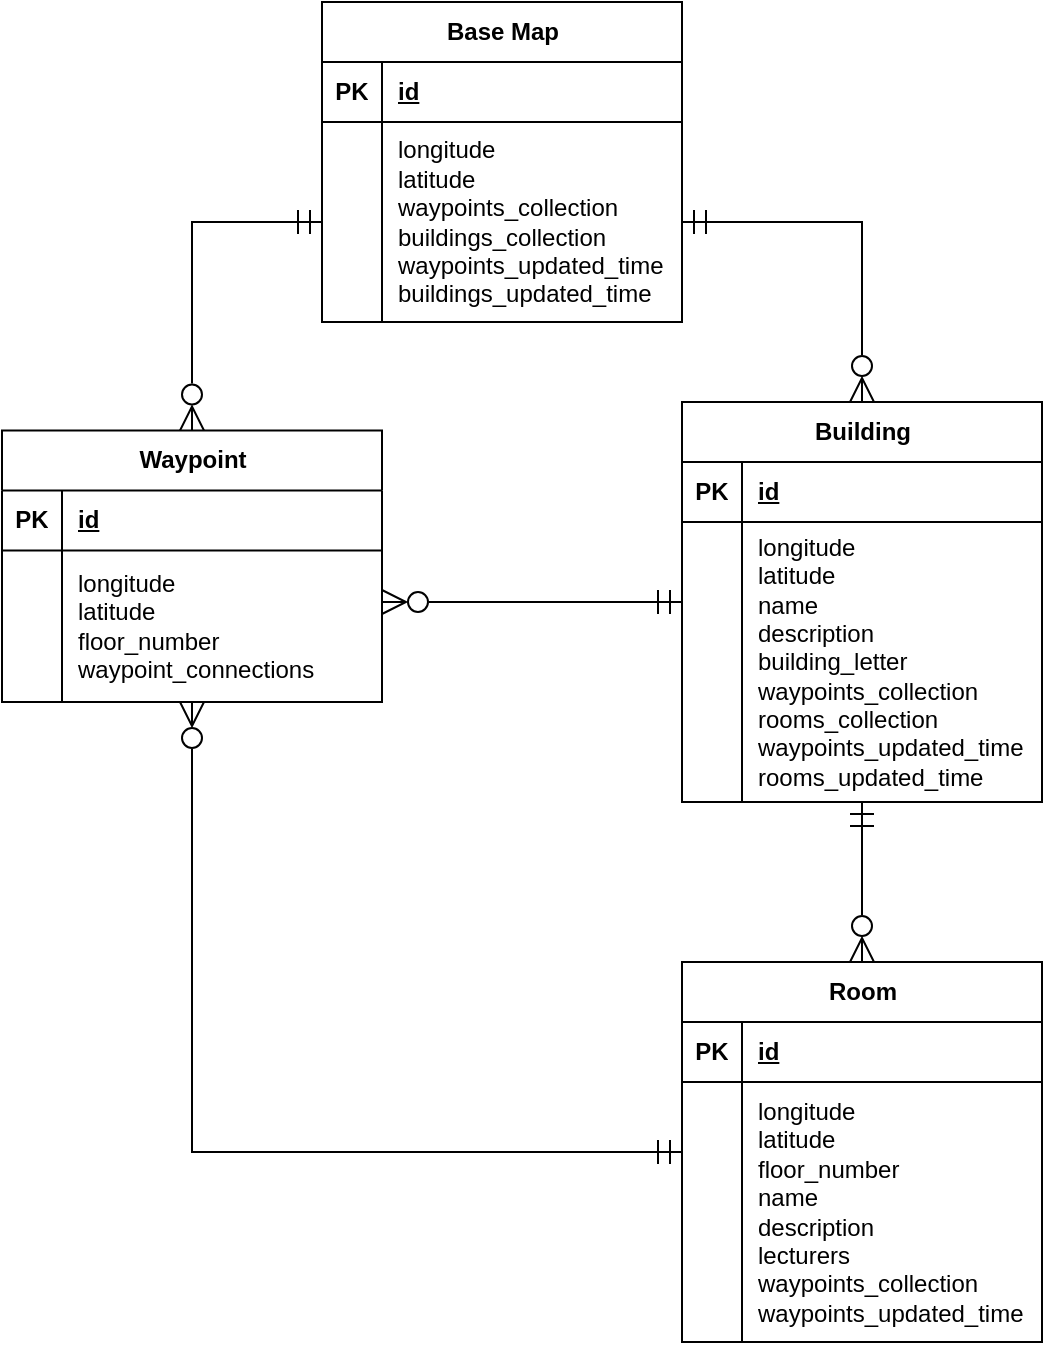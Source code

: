 <mxfile version="26.0.9">
  <diagram name="Page-1" id="L0TMY35DObfDmX4PfZSR">
    <mxGraphModel dx="698" dy="878" grid="1" gridSize="10" guides="1" tooltips="1" connect="1" arrows="1" fold="1" page="1" pageScale="1" pageWidth="827" pageHeight="1169" math="0" shadow="0">
      <root>
        <mxCell id="0" />
        <mxCell id="1" parent="0" />
        <mxCell id="TXDJFziTyYmahO-NdrF_-3" value="Base Map" style="shape=table;startSize=30;container=1;collapsible=1;childLayout=tableLayout;fixedRows=1;rowLines=0;fontStyle=1;align=center;resizeLast=1;html=1;" parent="1" vertex="1">
          <mxGeometry x="290" y="60" width="180" height="160" as="geometry" />
        </mxCell>
        <mxCell id="TXDJFziTyYmahO-NdrF_-4" value="" style="shape=tableRow;horizontal=0;startSize=0;swimlaneHead=0;swimlaneBody=0;fillColor=none;collapsible=0;dropTarget=0;points=[[0,0.5],[1,0.5]];portConstraint=eastwest;top=0;left=0;right=0;bottom=1;" parent="TXDJFziTyYmahO-NdrF_-3" vertex="1">
          <mxGeometry y="30" width="180" height="30" as="geometry" />
        </mxCell>
        <mxCell id="TXDJFziTyYmahO-NdrF_-5" value="PK" style="shape=partialRectangle;connectable=0;fillColor=none;top=0;left=0;bottom=0;right=0;fontStyle=1;overflow=hidden;whiteSpace=wrap;html=1;" parent="TXDJFziTyYmahO-NdrF_-4" vertex="1">
          <mxGeometry width="30" height="30" as="geometry">
            <mxRectangle width="30" height="30" as="alternateBounds" />
          </mxGeometry>
        </mxCell>
        <mxCell id="TXDJFziTyYmahO-NdrF_-6" value="id" style="shape=partialRectangle;connectable=0;fillColor=none;top=0;left=0;bottom=0;right=0;align=left;spacingLeft=6;fontStyle=5;overflow=hidden;whiteSpace=wrap;html=1;" parent="TXDJFziTyYmahO-NdrF_-4" vertex="1">
          <mxGeometry x="30" width="150" height="30" as="geometry">
            <mxRectangle width="150" height="30" as="alternateBounds" />
          </mxGeometry>
        </mxCell>
        <mxCell id="TXDJFziTyYmahO-NdrF_-7" value="" style="shape=tableRow;horizontal=0;startSize=0;swimlaneHead=0;swimlaneBody=0;fillColor=none;collapsible=0;dropTarget=0;points=[[0,0.5],[1,0.5]];portConstraint=eastwest;top=0;left=0;right=0;bottom=0;" parent="TXDJFziTyYmahO-NdrF_-3" vertex="1">
          <mxGeometry y="60" width="180" height="100" as="geometry" />
        </mxCell>
        <mxCell id="TXDJFziTyYmahO-NdrF_-8" value="" style="shape=partialRectangle;connectable=0;fillColor=none;top=0;left=0;bottom=0;right=0;editable=1;overflow=hidden;whiteSpace=wrap;html=1;" parent="TXDJFziTyYmahO-NdrF_-7" vertex="1">
          <mxGeometry width="30" height="100" as="geometry">
            <mxRectangle width="30" height="100" as="alternateBounds" />
          </mxGeometry>
        </mxCell>
        <mxCell id="TXDJFziTyYmahO-NdrF_-9" value="longitude&lt;div&gt;latitude&lt;br&gt;&lt;/div&gt;&lt;div&gt;waypoints_collection&lt;/div&gt;&lt;div&gt;buildings_collection&lt;/div&gt;&lt;div&gt;waypoints_updated_time&lt;/div&gt;&lt;div&gt;buildings_updated_time&lt;/div&gt;" style="shape=partialRectangle;connectable=0;fillColor=none;top=0;left=0;bottom=0;right=0;align=left;spacingLeft=6;overflow=hidden;whiteSpace=wrap;html=1;" parent="TXDJFziTyYmahO-NdrF_-7" vertex="1">
          <mxGeometry x="30" width="150" height="100" as="geometry">
            <mxRectangle width="150" height="100" as="alternateBounds" />
          </mxGeometry>
        </mxCell>
        <mxCell id="TXDJFziTyYmahO-NdrF_-16" value="Waypoint" style="shape=table;startSize=30;container=1;collapsible=1;childLayout=tableLayout;fixedRows=1;rowLines=0;fontStyle=1;align=center;resizeLast=1;html=1;" parent="1" vertex="1">
          <mxGeometry x="130" y="274.25" width="190" height="135.75" as="geometry" />
        </mxCell>
        <mxCell id="TXDJFziTyYmahO-NdrF_-17" value="" style="shape=tableRow;horizontal=0;startSize=0;swimlaneHead=0;swimlaneBody=0;fillColor=none;collapsible=0;dropTarget=0;points=[[0,0.5],[1,0.5]];portConstraint=eastwest;top=0;left=0;right=0;bottom=1;" parent="TXDJFziTyYmahO-NdrF_-16" vertex="1">
          <mxGeometry y="30" width="190" height="30" as="geometry" />
        </mxCell>
        <mxCell id="TXDJFziTyYmahO-NdrF_-18" value="PK" style="shape=partialRectangle;connectable=0;fillColor=none;top=0;left=0;bottom=0;right=0;fontStyle=1;overflow=hidden;whiteSpace=wrap;html=1;" parent="TXDJFziTyYmahO-NdrF_-17" vertex="1">
          <mxGeometry width="30" height="30" as="geometry">
            <mxRectangle width="30" height="30" as="alternateBounds" />
          </mxGeometry>
        </mxCell>
        <mxCell id="TXDJFziTyYmahO-NdrF_-19" value="id" style="shape=partialRectangle;connectable=0;fillColor=none;top=0;left=0;bottom=0;right=0;align=left;spacingLeft=6;fontStyle=5;overflow=hidden;whiteSpace=wrap;html=1;" parent="TXDJFziTyYmahO-NdrF_-17" vertex="1">
          <mxGeometry x="30" width="160" height="30" as="geometry">
            <mxRectangle width="160" height="30" as="alternateBounds" />
          </mxGeometry>
        </mxCell>
        <mxCell id="TXDJFziTyYmahO-NdrF_-20" value="" style="shape=tableRow;horizontal=0;startSize=0;swimlaneHead=0;swimlaneBody=0;fillColor=none;collapsible=0;dropTarget=0;points=[[0,0.5],[1,0.5]];portConstraint=eastwest;top=0;left=0;right=0;bottom=0;" parent="TXDJFziTyYmahO-NdrF_-16" vertex="1">
          <mxGeometry y="60" width="190" height="76" as="geometry" />
        </mxCell>
        <mxCell id="TXDJFziTyYmahO-NdrF_-21" value="" style="shape=partialRectangle;connectable=0;fillColor=none;top=0;left=0;bottom=0;right=0;editable=1;overflow=hidden;whiteSpace=wrap;html=1;" parent="TXDJFziTyYmahO-NdrF_-20" vertex="1">
          <mxGeometry width="30" height="76" as="geometry">
            <mxRectangle width="30" height="76" as="alternateBounds" />
          </mxGeometry>
        </mxCell>
        <mxCell id="TXDJFziTyYmahO-NdrF_-22" value="&lt;div&gt;longitude&lt;/div&gt;&lt;div&gt;latitude&lt;br&gt;&lt;/div&gt;&lt;div&gt;floor_number&lt;/div&gt;&lt;div&gt;waypoint_connections&lt;/div&gt;" style="shape=partialRectangle;connectable=0;fillColor=none;top=0;left=0;bottom=0;right=0;align=left;spacingLeft=6;overflow=hidden;whiteSpace=wrap;html=1;" parent="TXDJFziTyYmahO-NdrF_-20" vertex="1">
          <mxGeometry x="30" width="160" height="76" as="geometry">
            <mxRectangle width="160" height="76" as="alternateBounds" />
          </mxGeometry>
        </mxCell>
        <mxCell id="TXDJFziTyYmahO-NdrF_-23" value="Room" style="shape=table;startSize=30;container=1;collapsible=1;childLayout=tableLayout;fixedRows=1;rowLines=0;fontStyle=1;align=center;resizeLast=1;html=1;" parent="1" vertex="1">
          <mxGeometry x="470" y="540" width="180" height="190" as="geometry" />
        </mxCell>
        <mxCell id="TXDJFziTyYmahO-NdrF_-24" value="" style="shape=tableRow;horizontal=0;startSize=0;swimlaneHead=0;swimlaneBody=0;fillColor=none;collapsible=0;dropTarget=0;points=[[0,0.5],[1,0.5]];portConstraint=eastwest;top=0;left=0;right=0;bottom=1;" parent="TXDJFziTyYmahO-NdrF_-23" vertex="1">
          <mxGeometry y="30" width="180" height="30" as="geometry" />
        </mxCell>
        <mxCell id="TXDJFziTyYmahO-NdrF_-25" value="PK" style="shape=partialRectangle;connectable=0;fillColor=none;top=0;left=0;bottom=0;right=0;fontStyle=1;overflow=hidden;whiteSpace=wrap;html=1;" parent="TXDJFziTyYmahO-NdrF_-24" vertex="1">
          <mxGeometry width="30" height="30" as="geometry">
            <mxRectangle width="30" height="30" as="alternateBounds" />
          </mxGeometry>
        </mxCell>
        <mxCell id="TXDJFziTyYmahO-NdrF_-26" value="id" style="shape=partialRectangle;connectable=0;fillColor=none;top=0;left=0;bottom=0;right=0;align=left;spacingLeft=6;fontStyle=5;overflow=hidden;whiteSpace=wrap;html=1;" parent="TXDJFziTyYmahO-NdrF_-24" vertex="1">
          <mxGeometry x="30" width="150" height="30" as="geometry">
            <mxRectangle width="150" height="30" as="alternateBounds" />
          </mxGeometry>
        </mxCell>
        <mxCell id="TXDJFziTyYmahO-NdrF_-27" value="" style="shape=tableRow;horizontal=0;startSize=0;swimlaneHead=0;swimlaneBody=0;fillColor=none;collapsible=0;dropTarget=0;points=[[0,0.5],[1,0.5]];portConstraint=eastwest;top=0;left=0;right=0;bottom=0;" parent="TXDJFziTyYmahO-NdrF_-23" vertex="1">
          <mxGeometry y="60" width="180" height="130" as="geometry" />
        </mxCell>
        <mxCell id="TXDJFziTyYmahO-NdrF_-28" value="" style="shape=partialRectangle;connectable=0;fillColor=none;top=0;left=0;bottom=0;right=0;editable=1;overflow=hidden;whiteSpace=wrap;html=1;" parent="TXDJFziTyYmahO-NdrF_-27" vertex="1">
          <mxGeometry width="30" height="130" as="geometry">
            <mxRectangle width="30" height="130" as="alternateBounds" />
          </mxGeometry>
        </mxCell>
        <mxCell id="TXDJFziTyYmahO-NdrF_-29" value="&lt;div&gt;longitude&lt;/div&gt;&lt;div&gt;latitude&lt;br&gt;&lt;/div&gt;&lt;div&gt;&lt;span style=&quot;background-color: initial;&quot;&gt;floor_number&lt;/span&gt;&lt;/div&gt;&lt;div&gt;name&lt;/div&gt;&lt;div&gt;description&lt;/div&gt;&lt;div&gt;lecturers&lt;/div&gt;&lt;div&gt;&lt;/div&gt;&lt;div&gt;waypoints_collection&lt;/div&gt;&lt;div&gt;waypoints_updated_time&lt;/div&gt;" style="shape=partialRectangle;connectable=0;fillColor=none;top=0;left=0;bottom=0;right=0;align=left;spacingLeft=6;overflow=hidden;whiteSpace=wrap;html=1;" parent="TXDJFziTyYmahO-NdrF_-27" vertex="1">
          <mxGeometry x="30" width="150" height="130" as="geometry">
            <mxRectangle width="150" height="130" as="alternateBounds" />
          </mxGeometry>
        </mxCell>
        <mxCell id="TXDJFziTyYmahO-NdrF_-30" value="Building" style="shape=table;startSize=30;container=1;collapsible=1;childLayout=tableLayout;fixedRows=1;rowLines=0;fontStyle=1;align=center;resizeLast=1;html=1;" parent="1" vertex="1">
          <mxGeometry x="470" y="260" width="180" height="200" as="geometry" />
        </mxCell>
        <mxCell id="TXDJFziTyYmahO-NdrF_-31" value="" style="shape=tableRow;horizontal=0;startSize=0;swimlaneHead=0;swimlaneBody=0;fillColor=none;collapsible=0;dropTarget=0;points=[[0,0.5],[1,0.5]];portConstraint=eastwest;top=0;left=0;right=0;bottom=1;" parent="TXDJFziTyYmahO-NdrF_-30" vertex="1">
          <mxGeometry y="30" width="180" height="30" as="geometry" />
        </mxCell>
        <mxCell id="TXDJFziTyYmahO-NdrF_-32" value="PK" style="shape=partialRectangle;connectable=0;fillColor=none;top=0;left=0;bottom=0;right=0;fontStyle=1;overflow=hidden;whiteSpace=wrap;html=1;" parent="TXDJFziTyYmahO-NdrF_-31" vertex="1">
          <mxGeometry width="30" height="30" as="geometry">
            <mxRectangle width="30" height="30" as="alternateBounds" />
          </mxGeometry>
        </mxCell>
        <mxCell id="TXDJFziTyYmahO-NdrF_-33" value="id" style="shape=partialRectangle;connectable=0;fillColor=none;top=0;left=0;bottom=0;right=0;align=left;spacingLeft=6;fontStyle=5;overflow=hidden;whiteSpace=wrap;html=1;" parent="TXDJFziTyYmahO-NdrF_-31" vertex="1">
          <mxGeometry x="30" width="150" height="30" as="geometry">
            <mxRectangle width="150" height="30" as="alternateBounds" />
          </mxGeometry>
        </mxCell>
        <mxCell id="TXDJFziTyYmahO-NdrF_-34" value="" style="shape=tableRow;horizontal=0;startSize=0;swimlaneHead=0;swimlaneBody=0;fillColor=none;collapsible=0;dropTarget=0;points=[[0,0.5],[1,0.5]];portConstraint=eastwest;top=0;left=0;right=0;bottom=0;" parent="TXDJFziTyYmahO-NdrF_-30" vertex="1">
          <mxGeometry y="60" width="180" height="140" as="geometry" />
        </mxCell>
        <mxCell id="TXDJFziTyYmahO-NdrF_-35" value="" style="shape=partialRectangle;connectable=0;fillColor=none;top=0;left=0;bottom=0;right=0;editable=1;overflow=hidden;whiteSpace=wrap;html=1;" parent="TXDJFziTyYmahO-NdrF_-34" vertex="1">
          <mxGeometry width="30" height="140" as="geometry">
            <mxRectangle width="30" height="140" as="alternateBounds" />
          </mxGeometry>
        </mxCell>
        <mxCell id="TXDJFziTyYmahO-NdrF_-36" value="&lt;div&gt;&lt;div&gt;longitude&lt;/div&gt;&lt;div&gt;latitude&lt;/div&gt;&lt;/div&gt;&lt;div&gt;name&lt;/div&gt;&lt;div&gt;description&lt;/div&gt;&lt;div&gt;building_letter&lt;/div&gt;&lt;div&gt;waypoints_collection&lt;/div&gt;&lt;div&gt;rooms_collection&lt;/div&gt;&lt;div&gt;waypoints_updated_time&lt;/div&gt;&lt;div&gt;rooms_updated_time&lt;/div&gt;" style="shape=partialRectangle;connectable=0;fillColor=none;top=0;left=0;bottom=0;right=0;align=left;spacingLeft=6;overflow=hidden;whiteSpace=wrap;html=1;" parent="TXDJFziTyYmahO-NdrF_-34" vertex="1">
          <mxGeometry x="30" width="150" height="140" as="geometry">
            <mxRectangle width="150" height="140" as="alternateBounds" />
          </mxGeometry>
        </mxCell>
        <mxCell id="TXDJFziTyYmahO-NdrF_-40" value="" style="fontSize=12;html=1;endArrow=ERzeroToMany;rounded=0;edgeStyle=orthogonalEdgeStyle;strokeWidth=1;targetPerimeterSpacing=0;endSize=10;startArrow=ERmandOne;startFill=0;startSize=10;endFill=0;" parent="1" source="TXDJFziTyYmahO-NdrF_-7" target="TXDJFziTyYmahO-NdrF_-30" edge="1">
          <mxGeometry width="100" height="100" relative="1" as="geometry">
            <mxPoint x="530" y="220" as="sourcePoint" />
            <mxPoint x="470" y="360" as="targetPoint" />
          </mxGeometry>
        </mxCell>
        <mxCell id="TXDJFziTyYmahO-NdrF_-42" value="" style="fontSize=12;html=1;endArrow=ERzeroToMany;rounded=0;edgeStyle=orthogonalEdgeStyle;strokeWidth=1;targetPerimeterSpacing=0;endSize=10;endFill=0;startArrow=ERmandOne;startFill=0;startSize=10;" parent="1" source="TXDJFziTyYmahO-NdrF_-7" target="TXDJFziTyYmahO-NdrF_-16" edge="1">
          <mxGeometry width="100" height="100" relative="1" as="geometry">
            <mxPoint x="130" y="350" as="sourcePoint" />
            <mxPoint x="260" y="480" as="targetPoint" />
          </mxGeometry>
        </mxCell>
        <mxCell id="TXDJFziTyYmahO-NdrF_-43" value="" style="fontSize=12;html=1;endArrow=ERzeroToMany;rounded=0;edgeStyle=orthogonalEdgeStyle;strokeWidth=1;targetPerimeterSpacing=0;endSize=10;endFill=0;startArrow=ERmandOne;startFill=0;startSize=10;" parent="1" source="TXDJFziTyYmahO-NdrF_-30" target="TXDJFziTyYmahO-NdrF_-16" edge="1">
          <mxGeometry width="100" height="100" relative="1" as="geometry">
            <mxPoint x="455" y="460" as="sourcePoint" />
            <mxPoint x="340" y="680" as="targetPoint" />
            <Array as="points">
              <mxPoint x="360" y="360" />
              <mxPoint x="360" y="360" />
            </Array>
          </mxGeometry>
        </mxCell>
        <mxCell id="TXDJFziTyYmahO-NdrF_-44" value="" style="fontSize=12;html=1;endArrow=ERzeroToMany;rounded=0;edgeStyle=orthogonalEdgeStyle;strokeWidth=1;targetPerimeterSpacing=0;endSize=10;endFill=0;startArrow=ERmandOne;startFill=0;startSize=10;" parent="1" source="TXDJFziTyYmahO-NdrF_-30" target="TXDJFziTyYmahO-NdrF_-23" edge="1">
          <mxGeometry width="100" height="100" relative="1" as="geometry">
            <mxPoint x="530" y="620" as="sourcePoint" />
            <mxPoint x="290" y="665" as="targetPoint" />
          </mxGeometry>
        </mxCell>
        <mxCell id="TXDJFziTyYmahO-NdrF_-45" value="" style="fontSize=12;html=1;endArrow=ERzeroToMany;rounded=0;edgeStyle=orthogonalEdgeStyle;strokeWidth=1;targetPerimeterSpacing=0;endSize=10;endFill=0;startArrow=ERmandOne;startFill=0;startSize=10;" parent="1" source="TXDJFziTyYmahO-NdrF_-23" target="TXDJFziTyYmahO-NdrF_-16" edge="1">
          <mxGeometry width="100" height="100" relative="1" as="geometry">
            <mxPoint x="360" y="540" as="sourcePoint" />
            <mxPoint x="440" y="630" as="targetPoint" />
          </mxGeometry>
        </mxCell>
      </root>
    </mxGraphModel>
  </diagram>
</mxfile>
